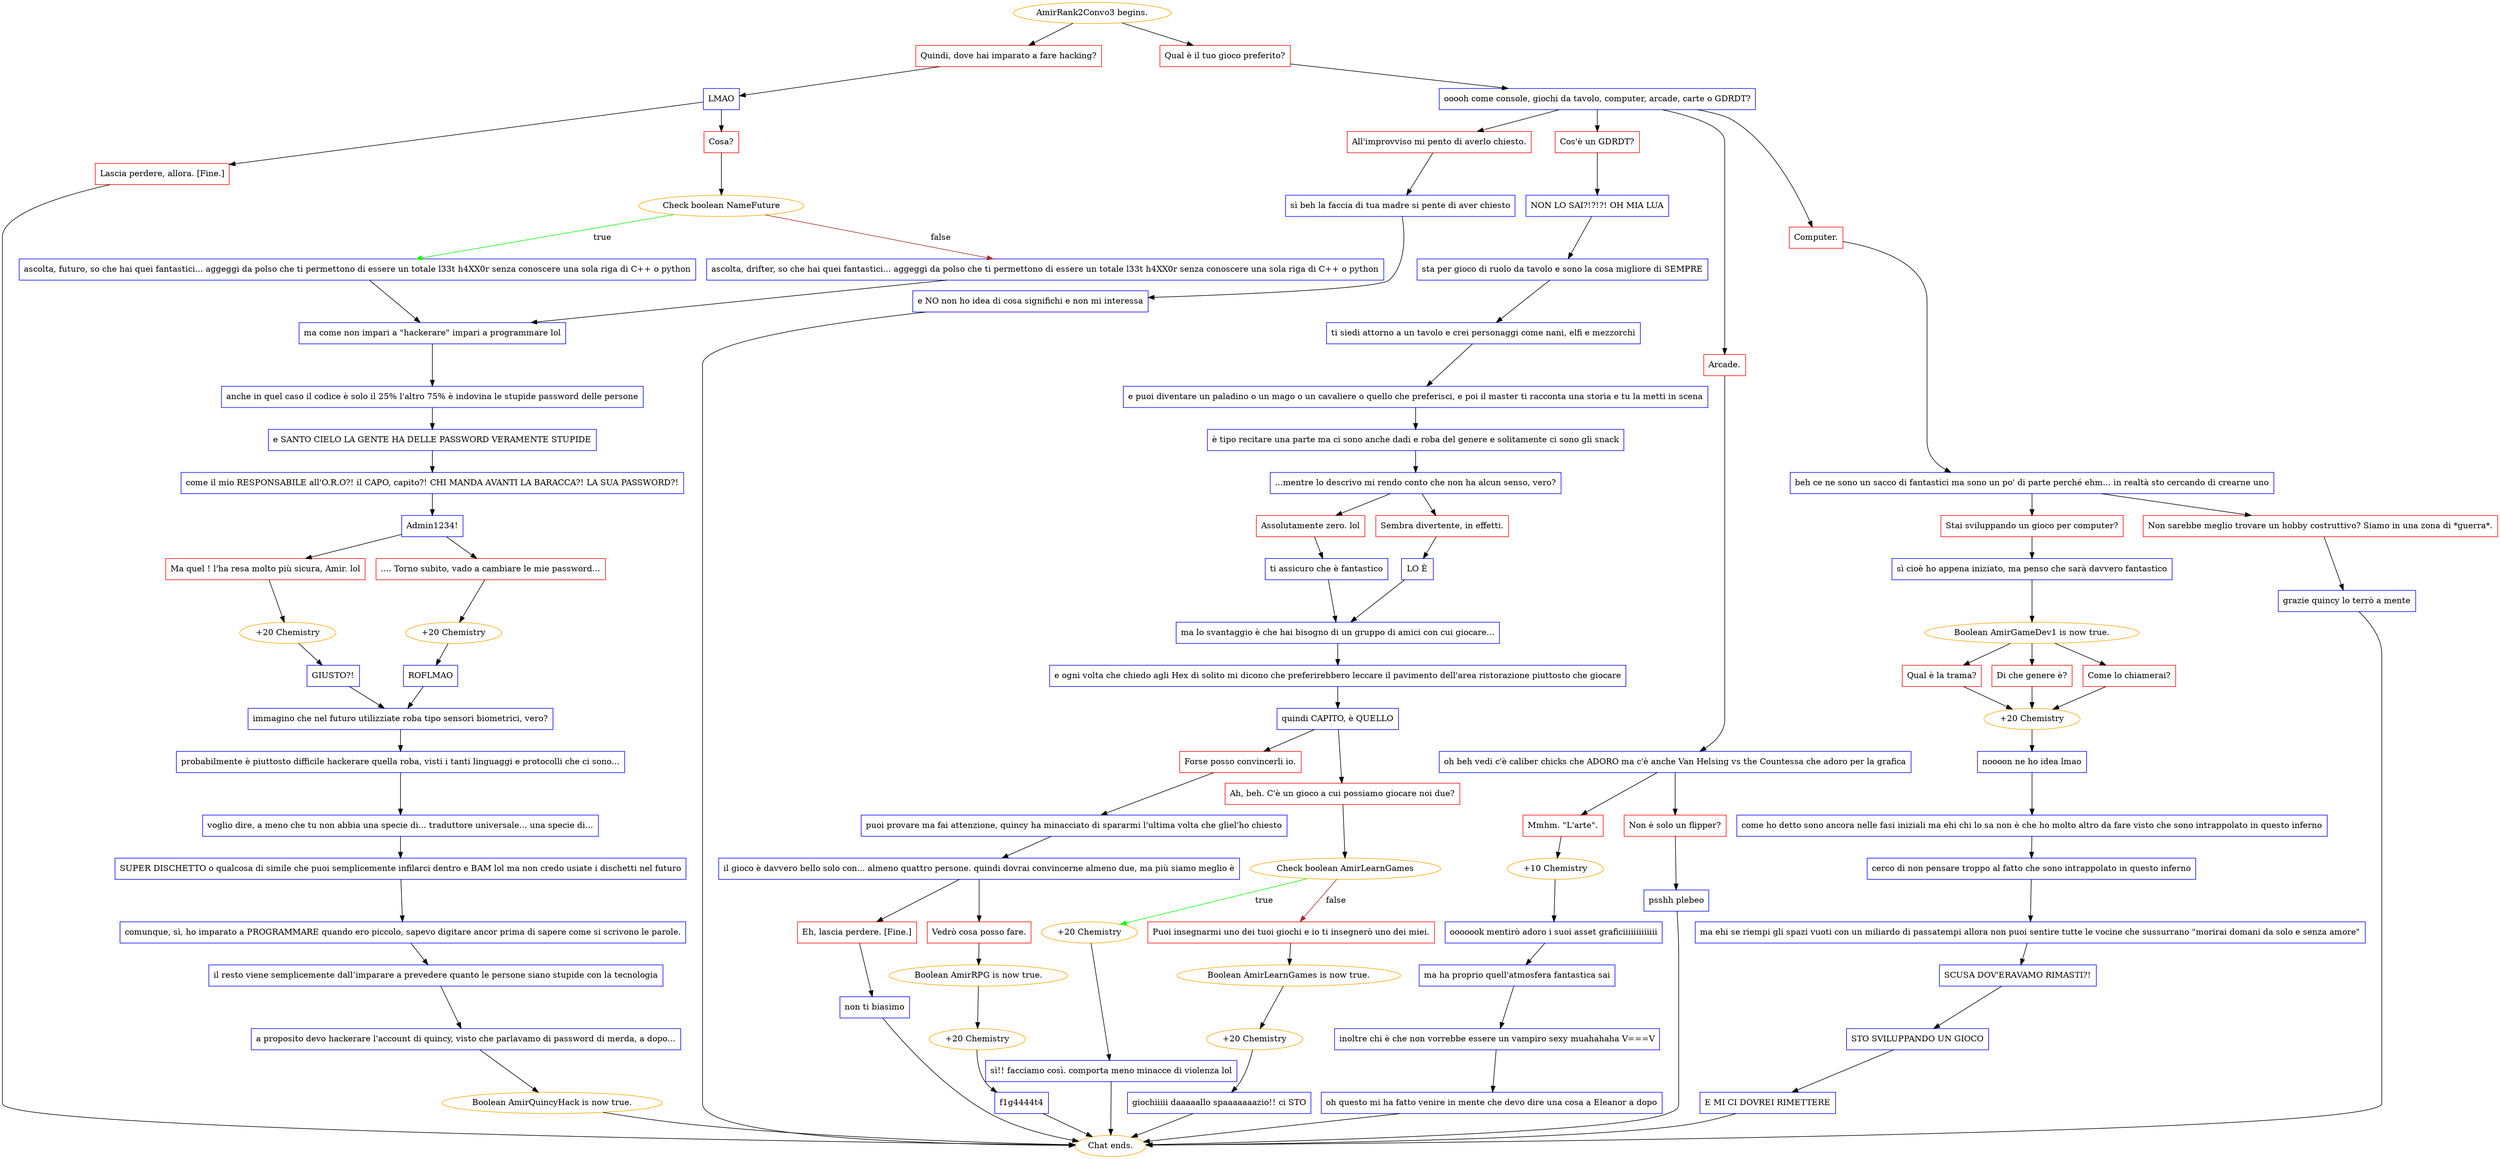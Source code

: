 digraph {
	"AmirRank2Convo3 begins." [color=orange];
		"AmirRank2Convo3 begins." -> j2890569299;
		"AmirRank2Convo3 begins." -> j1453151356;
	j2890569299 [label="Quindi, dove hai imparato a fare hacking?",shape=box,color=red];
		j2890569299 -> j2151343982;
	j1453151356 [label="Qual è il tuo gioco preferito?",shape=box,color=red];
		j1453151356 -> j809562583;
	j2151343982 [label="LMAO",shape=box,color=blue];
		j2151343982 -> j1411588107;
		j2151343982 -> j3561213325;
	j809562583 [label="ooooh come console, giochi da tavolo, computer, arcade, carte o GDRDT?",shape=box,color=blue];
		j809562583 -> j2051817489;
		j809562583 -> j4001737529;
		j809562583 -> j1683882483;
		j809562583 -> j2880462633;
	j1411588107 [label="Lascia perdere, allora. [Fine.]",shape=box,color=red];
		j1411588107 -> "Chat ends.";
	j3561213325 [label="Cosa?",shape=box,color=red];
		j3561213325 -> j2403759245;
	j2051817489 [label="All'improvviso mi pento di averlo chiesto.",shape=box,color=red];
		j2051817489 -> j2736204493;
	j4001737529 [label="Cos'è un GDRDT?",shape=box,color=red];
		j4001737529 -> j545983882;
	j1683882483 [label="Arcade.",shape=box,color=red];
		j1683882483 -> j841143077;
	j2880462633 [label="Computer.",shape=box,color=red];
		j2880462633 -> j2492213764;
	"Chat ends." [color=orange];
	j2403759245 [label="Check boolean NameFuture",color=orange];
		j2403759245 -> j3345368011 [label=true,color=green];
		j2403759245 -> j2607906761 [label=false,color=brown];
	j2736204493 [label="sì beh la faccia di tua madre si pente di aver chiesto",shape=box,color=blue];
		j2736204493 -> j2719107933;
	j545983882 [label="NON LO SAI?!?!?! OH MIA LUA",shape=box,color=blue];
		j545983882 -> j3801351112;
	j841143077 [label="oh beh vedi c'è caliber chicks che ADORO ma c'è anche Van Helsing vs the Countessa che adoro per la grafica",shape=box,color=blue];
		j841143077 -> j2643615444;
		j841143077 -> j802528440;
	j2492213764 [label="beh ce ne sono un sacco di fantastici ma sono un po' di parte perché ehm... in realtà sto cercando di crearne uno",shape=box,color=blue];
		j2492213764 -> j4292868970;
		j2492213764 -> j2602108571;
	j3345368011 [label="ascolta, futuro, so che hai quei fantastici... aggeggi da polso che ti permettono di essere un totale l33t h4XX0r senza conoscere una sola riga di C++ o python",shape=box,color=blue];
		j3345368011 -> j2455689248;
	j2607906761 [label="ascolta, drifter, so che hai quei fantastici... aggeggi da polso che ti permettono di essere un totale l33t h4XX0r senza conoscere una sola riga di C++ o python",shape=box,color=blue];
		j2607906761 -> j2455689248;
	j2719107933 [label="e NO non ho idea di cosa significhi e non mi interessa",shape=box,color=blue];
		j2719107933 -> "Chat ends.";
	j3801351112 [label="sta per gioco di ruolo da tavolo e sono la cosa migliore di SEMPRE",shape=box,color=blue];
		j3801351112 -> j3675048864;
	j2643615444 [label="Mmhm. \"L'arte\".",shape=box,color=red];
		j2643615444 -> j207862982;
	j802528440 [label="Non è solo un flipper?",shape=box,color=red];
		j802528440 -> j2107484496;
	j4292868970 [label="Stai sviluppando un gioco per computer?",shape=box,color=red];
		j4292868970 -> j1180435370;
	j2602108571 [label="Non sarebbe meglio trovare un hobby costruttivo? Siamo in una zona di *guerra*.",shape=box,color=red];
		j2602108571 -> j3633880180;
	j2455689248 [label="ma come non impari a \"hackerare\" impari a programmare lol",shape=box,color=blue];
		j2455689248 -> j2573934721;
	j3675048864 [label="ti siedi attorno a un tavolo e crei personaggi come nani, elfi e mezzorchi",shape=box,color=blue];
		j3675048864 -> j2439434983;
	j207862982 [label="+10 Chemistry",color=orange];
		j207862982 -> j1213619421;
	j2107484496 [label="psshh plebeo",shape=box,color=blue];
		j2107484496 -> "Chat ends.";
	j1180435370 [label="sì cioè ho appena iniziato, ma penso che sarà davvero fantastico",shape=box,color=blue];
		j1180435370 -> j2342850789;
	j3633880180 [label="grazie quincy lo terrò a mente",shape=box,color=blue];
		j3633880180 -> "Chat ends.";
	j2573934721 [label="anche in quel caso il codice è solo il 25% l'altro 75% è indovina le stupide password delle persone",shape=box,color=blue];
		j2573934721 -> j3169760011;
	j2439434983 [label="e puoi diventare un paladino o un mago o un cavaliere o quello che preferisci, e poi il master ti racconta una storia e tu la metti in scena",shape=box,color=blue];
		j2439434983 -> j1095159459;
	j1213619421 [label="ooooook mentirò adoro i suoi asset graficiiiiiiiiiiiii",shape=box,color=blue];
		j1213619421 -> j239977342;
	j2342850789 [label="Boolean AmirGameDev1 is now true.",color=orange];
		j2342850789 -> j1503231992;
		j2342850789 -> j597651478;
		j2342850789 -> j2897263626;
	j3169760011 [label="e SANTO CIELO LA GENTE HA DELLE PASSWORD VERAMENTE STUPIDE",shape=box,color=blue];
		j3169760011 -> j548913488;
	j1095159459 [label="è tipo recitare una parte ma ci sono anche dadi e roba del genere e solitamente ci sono gli snack",shape=box,color=blue];
		j1095159459 -> j3311070789;
	j239977342 [label="ma ha proprio quell'atmosfera fantastica sai",shape=box,color=blue];
		j239977342 -> j2520713094;
	j1503231992 [label="Qual è la trama?",shape=box,color=red];
		j1503231992 -> j2416346134;
	j597651478 [label="Di che genere è?",shape=box,color=red];
		j597651478 -> j2416346134;
	j2897263626 [label="Come lo chiamerai?",shape=box,color=red];
		j2897263626 -> j2416346134;
	j548913488 [label="come il mio RESPONSABILE all'O.R.O?! il CAPO, capito?! CHI MANDA AVANTI LA BARACCA?! LA SUA PASSWORD?!",shape=box,color=blue];
		j548913488 -> j2584063176;
	j3311070789 [label="...mentre lo descrivo mi rendo conto che non ha alcun senso, vero?",shape=box,color=blue];
		j3311070789 -> j1468156264;
		j3311070789 -> j126712488;
	j2520713094 [label="inoltre chi è che non vorrebbe essere un vampiro sexy muahahaha V===V",shape=box,color=blue];
		j2520713094 -> j2289273811;
	j2416346134 [label="+20 Chemistry",color=orange];
		j2416346134 -> j3971102106;
	j2584063176 [label="Admin1234!",shape=box,color=blue];
		j2584063176 -> j1212327901;
		j2584063176 -> j3530786100;
	j1468156264 [label="Assolutamente zero. lol",shape=box,color=red];
		j1468156264 -> j3451367246;
	j126712488 [label="Sembra divertente, in effetti.",shape=box,color=red];
		j126712488 -> j538510389;
	j2289273811 [label="oh questo mi ha fatto venire in mente che devo dire una cosa a Eleanor a dopo",shape=box,color=blue];
		j2289273811 -> "Chat ends.";
	j3971102106 [label="noooon ne ho idea lmao",shape=box,color=blue];
		j3971102106 -> j2185909339;
	j1212327901 [label="Ma quel ! l'ha resa molto più sicura, Amir. lol",shape=box,color=red];
		j1212327901 -> j2927964028;
	j3530786100 [label=".... Torno subito, vado a cambiare le mie password...",shape=box,color=red];
		j3530786100 -> j3001747310;
	j3451367246 [label="ti assicuro che è fantastico",shape=box,color=blue];
		j3451367246 -> j2696721339;
	j538510389 [label="LO È",shape=box,color=blue];
		j538510389 -> j2696721339;
	j2185909339 [label="come ho detto sono ancora nelle fasi iniziali ma ehi chi lo sa non è che ho molto altro da fare visto che sono intrappolato in questo inferno",shape=box,color=blue];
		j2185909339 -> j2643439685;
	j2927964028 [label="+20 Chemistry",color=orange];
		j2927964028 -> j2231817564;
	j3001747310 [label="+20 Chemistry",color=orange];
		j3001747310 -> j60852177;
	j2696721339 [label="ma lo svantaggio è che hai bisogno di un gruppo di amici con cui giocare...",shape=box,color=blue];
		j2696721339 -> j2270270003;
	j2643439685 [label="cerco di non pensare troppo al fatto che sono intrappolato in questo inferno",shape=box,color=blue];
		j2643439685 -> j1175889041;
	j2231817564 [label="GIUSTO?!",shape=box,color=blue];
		j2231817564 -> j1150994383;
	j60852177 [label="ROFLMAO",shape=box,color=blue];
		j60852177 -> j1150994383;
	j2270270003 [label="e ogni volta che chiedo agli Hex di solito mi dicono che preferirebbero leccare il pavimento dell'area ristorazione piuttosto che giocare",shape=box,color=blue];
		j2270270003 -> j2668459653;
	j1175889041 [label="ma ehi se riempi gli spazi vuoti con un miliardo di passatempi allora non puoi sentire tutte le vocine che sussurrano \"morirai domani da solo e senza amore\"",shape=box,color=blue];
		j1175889041 -> j2067058099;
	j1150994383 [label="immagino che nel futuro utilizziate roba tipo sensori biometrici, vero?",shape=box,color=blue];
		j1150994383 -> j125027814;
	j2668459653 [label="quindi CAPITO, è QUELLO",shape=box,color=blue];
		j2668459653 -> j3445843891;
		j2668459653 -> j2722423780;
	j2067058099 [label="SCUSA DOV'ERAVAMO RIMASTI?!",shape=box,color=blue];
		j2067058099 -> j4250225126;
	j125027814 [label="probabilmente è piuttosto difficile hackerare quella roba, visti i tanti linguaggi e protocolli che ci sono...",shape=box,color=blue];
		j125027814 -> j3310319751;
	j3445843891 [label="Forse posso convincerli io.",shape=box,color=red];
		j3445843891 -> j2694440986;
	j2722423780 [label="Ah, beh. C'è un gioco a cui possiamo giocare noi due?",shape=box,color=red];
		j2722423780 -> j718631339;
	j4250225126 [label="STO SVILUPPANDO UN GIOCO",shape=box,color=blue];
		j4250225126 -> j3915090639;
	j3310319751 [label="voglio dire, a meno che tu non abbia una specie di... traduttore universale... una specie di...",shape=box,color=blue];
		j3310319751 -> j1279004862;
	j2694440986 [label="puoi provare ma fai attenzione, quincy ha minacciato di spararmi l'ultima volta che gliel'ho chiesto",shape=box,color=blue];
		j2694440986 -> j3528749353;
	j718631339 [label="Check boolean AmirLearnGames",color=orange];
		j718631339 -> j2306547767 [label=true,color=green];
		j718631339 -> j393311718 [label=false,color=brown];
	j3915090639 [label="E MI CI DOVREI RIMETTERE",shape=box,color=blue];
		j3915090639 -> "Chat ends.";
	j1279004862 [label="SUPER DISCHETTO o qualcosa di simile che puoi semplicemente infilarci dentro e BAM lol ma non credo usiate i dischetti nel futuro",shape=box,color=blue];
		j1279004862 -> j98360913;
	j3528749353 [label="il gioco è davvero bello solo con... almeno quattro persone. quindi dovrai convincerne almeno due, ma più siamo meglio è",shape=box,color=blue];
		j3528749353 -> j1685914598;
		j3528749353 -> j1107664872;
	j2306547767 [label="+20 Chemistry",color=orange];
		j2306547767 -> j1096684732;
	j393311718 [label="Puoi insegnarmi uno dei tuoi giochi e io ti insegnerò uno dei miei.",shape=box,color=red];
		j393311718 -> j504701415;
	j98360913 [label="comunque, sì, ho imparato a PROGRAMMARE quando ero piccolo, sapevo digitare ancor prima di sapere come si scrivono le parole.",shape=box,color=blue];
		j98360913 -> j1200385771;
	j1685914598 [label="Eh, lascia perdere. [Fine.]",shape=box,color=red];
		j1685914598 -> j964633152;
	j1107664872 [label="Vedrò cosa posso fare.",shape=box,color=red];
		j1107664872 -> j2545446602;
	j1096684732 [label="sì!! facciamo così. comporta meno minacce di violenza lol",shape=box,color=blue];
		j1096684732 -> "Chat ends.";
	j504701415 [label="Boolean AmirLearnGames is now true.",color=orange];
		j504701415 -> j1185463713;
	j1200385771 [label="il resto viene semplicemente dall’imparare a prevedere quanto le persone siano stupide con la tecnologia",shape=box,color=blue];
		j1200385771 -> j1794634346;
	j964633152 [label="non ti biasimo",shape=box,color=blue];
		j964633152 -> "Chat ends.";
	j2545446602 [label="Boolean AmirRPG is now true.",color=orange];
		j2545446602 -> j1118297848;
	j1185463713 [label="+20 Chemistry",color=orange];
		j1185463713 -> j2452748542;
	j1794634346 [label="a proposito devo hackerare l'account di quincy, visto che parlavamo di password di merda, a dopo...",shape=box,color=blue];
		j1794634346 -> j1007951565;
	j1118297848 [label="+20 Chemistry",color=orange];
		j1118297848 -> j1871094617;
	j2452748542 [label="giochiiiii daaaaallo spaaaaaaazio!! ci STO",shape=box,color=blue];
		j2452748542 -> "Chat ends.";
	j1007951565 [label="Boolean AmirQuincyHack is now true.",color=orange];
		j1007951565 -> "Chat ends.";
	j1871094617 [label="f1g4444t4",shape=box,color=blue];
		j1871094617 -> "Chat ends.";
}
